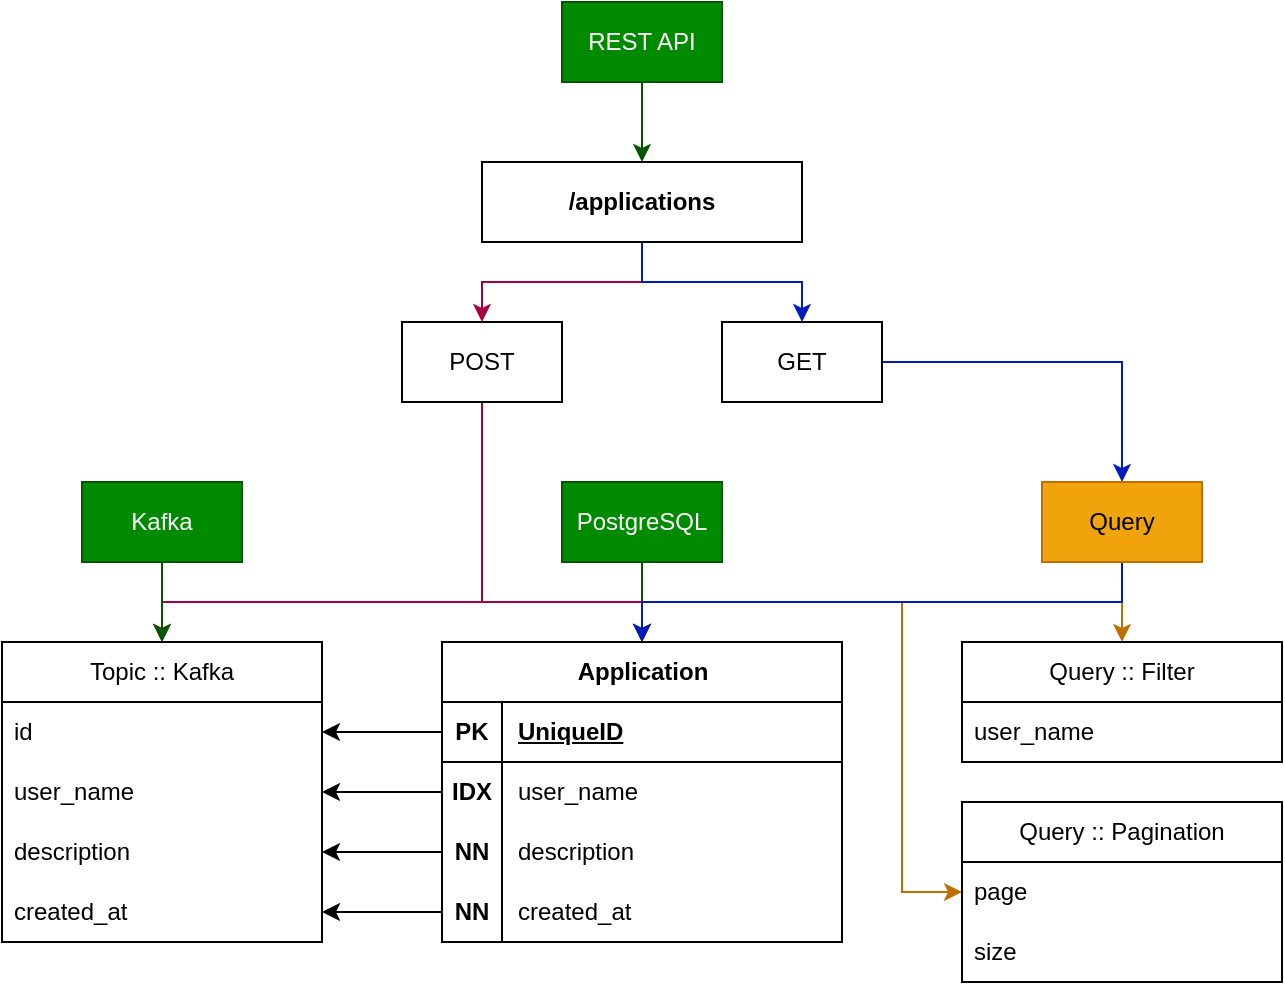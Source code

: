 <mxfile version="26.0.4">
  <diagram name="Page-1" id="U2o9H4dhODYUTWFSCKFU">
    <mxGraphModel dx="783" dy="758" grid="1" gridSize="10" guides="1" tooltips="1" connect="1" arrows="1" fold="1" page="1" pageScale="1" pageWidth="850" pageHeight="1100" math="0" shadow="0">
      <root>
        <mxCell id="0" />
        <mxCell id="1" parent="0" />
        <mxCell id="T1A0JYSn7Bl20UF-BHZc-7" style="edgeStyle=orthogonalEdgeStyle;rounded=0;orthogonalLoop=1;jettySize=auto;html=1;fillColor=#008a00;strokeColor=#005700;" edge="1" parent="1" source="T1A0JYSn7Bl20UF-BHZc-1" target="T1A0JYSn7Bl20UF-BHZc-6">
          <mxGeometry relative="1" as="geometry" />
        </mxCell>
        <mxCell id="T1A0JYSn7Bl20UF-BHZc-1" value="REST API" style="rounded=0;whiteSpace=wrap;html=1;fillColor=#008a00;fontColor=#ffffff;strokeColor=#005700;" vertex="1" parent="1">
          <mxGeometry x="400" y="200" width="80" height="40" as="geometry" />
        </mxCell>
        <mxCell id="T1A0JYSn7Bl20UF-BHZc-74" style="edgeStyle=orthogonalEdgeStyle;rounded=0;orthogonalLoop=1;jettySize=auto;html=1;fillColor=#d80073;strokeColor=#A50040;" edge="1" parent="1" source="T1A0JYSn7Bl20UF-BHZc-4" target="T1A0JYSn7Bl20UF-BHZc-15">
          <mxGeometry relative="1" as="geometry">
            <Array as="points">
              <mxPoint x="360" y="500" />
              <mxPoint x="440" y="500" />
            </Array>
          </mxGeometry>
        </mxCell>
        <mxCell id="T1A0JYSn7Bl20UF-BHZc-76" style="edgeStyle=orthogonalEdgeStyle;rounded=0;orthogonalLoop=1;jettySize=auto;html=1;fillColor=#d80073;strokeColor=#A50040;" edge="1" parent="1" source="T1A0JYSn7Bl20UF-BHZc-4" target="T1A0JYSn7Bl20UF-BHZc-66">
          <mxGeometry relative="1" as="geometry">
            <Array as="points">
              <mxPoint x="360" y="500" />
              <mxPoint x="200" y="500" />
            </Array>
          </mxGeometry>
        </mxCell>
        <mxCell id="T1A0JYSn7Bl20UF-BHZc-4" value="POST" style="whiteSpace=wrap;html=1;rounded=0;" vertex="1" parent="1">
          <mxGeometry x="320" y="360" width="80" height="40" as="geometry" />
        </mxCell>
        <mxCell id="T1A0JYSn7Bl20UF-BHZc-11" style="edgeStyle=orthogonalEdgeStyle;rounded=0;orthogonalLoop=1;jettySize=auto;html=1;fillColor=#d80073;strokeColor=#A50040;" edge="1" parent="1" source="T1A0JYSn7Bl20UF-BHZc-6" target="T1A0JYSn7Bl20UF-BHZc-4">
          <mxGeometry relative="1" as="geometry" />
        </mxCell>
        <mxCell id="T1A0JYSn7Bl20UF-BHZc-12" style="edgeStyle=orthogonalEdgeStyle;rounded=0;orthogonalLoop=1;jettySize=auto;html=1;fillColor=#0050ef;strokeColor=#001DBC;" edge="1" parent="1" source="T1A0JYSn7Bl20UF-BHZc-6" target="T1A0JYSn7Bl20UF-BHZc-8">
          <mxGeometry relative="1" as="geometry" />
        </mxCell>
        <mxCell id="T1A0JYSn7Bl20UF-BHZc-6" value="&lt;b&gt;/applications&lt;/b&gt;" style="whiteSpace=wrap;html=1;rounded=0;" vertex="1" parent="1">
          <mxGeometry x="360" y="280" width="160" height="40" as="geometry" />
        </mxCell>
        <mxCell id="T1A0JYSn7Bl20UF-BHZc-87" style="edgeStyle=orthogonalEdgeStyle;rounded=0;orthogonalLoop=1;jettySize=auto;html=1;fillColor=#0050ef;strokeColor=#001DBC;" edge="1" parent="1" source="T1A0JYSn7Bl20UF-BHZc-8" target="T1A0JYSn7Bl20UF-BHZc-82">
          <mxGeometry relative="1" as="geometry" />
        </mxCell>
        <mxCell id="T1A0JYSn7Bl20UF-BHZc-8" value="GET" style="whiteSpace=wrap;html=1;rounded=0;" vertex="1" parent="1">
          <mxGeometry x="480" y="360" width="80" height="40" as="geometry" />
        </mxCell>
        <mxCell id="T1A0JYSn7Bl20UF-BHZc-44" style="edgeStyle=orthogonalEdgeStyle;rounded=0;orthogonalLoop=1;jettySize=auto;html=1;fillColor=#008a00;strokeColor=#005700;" edge="1" parent="1" source="T1A0JYSn7Bl20UF-BHZc-13" target="T1A0JYSn7Bl20UF-BHZc-15">
          <mxGeometry relative="1" as="geometry" />
        </mxCell>
        <mxCell id="T1A0JYSn7Bl20UF-BHZc-13" value="PostgreSQL" style="rounded=0;whiteSpace=wrap;html=1;fillColor=#008a00;strokeColor=#005700;fontColor=#ffffff;" vertex="1" parent="1">
          <mxGeometry x="400" y="440" width="80" height="40" as="geometry" />
        </mxCell>
        <mxCell id="T1A0JYSn7Bl20UF-BHZc-72" style="edgeStyle=orthogonalEdgeStyle;rounded=0;orthogonalLoop=1;jettySize=auto;html=1;fillColor=#008a00;strokeColor=#005700;" edge="1" parent="1" source="T1A0JYSn7Bl20UF-BHZc-14" target="T1A0JYSn7Bl20UF-BHZc-66">
          <mxGeometry relative="1" as="geometry" />
        </mxCell>
        <mxCell id="T1A0JYSn7Bl20UF-BHZc-14" value="Kafka" style="rounded=0;whiteSpace=wrap;html=1;fillColor=#008a00;fontColor=#ffffff;strokeColor=#005700;" vertex="1" parent="1">
          <mxGeometry x="160" y="440" width="80" height="40" as="geometry" />
        </mxCell>
        <mxCell id="T1A0JYSn7Bl20UF-BHZc-15" value="Application" style="shape=table;startSize=30;container=1;collapsible=1;childLayout=tableLayout;fixedRows=1;rowLines=0;fontStyle=1;align=center;resizeLast=1;html=1;" vertex="1" parent="1">
          <mxGeometry x="340" y="520" width="200" height="150" as="geometry" />
        </mxCell>
        <mxCell id="T1A0JYSn7Bl20UF-BHZc-16" value="" style="shape=tableRow;horizontal=0;startSize=0;swimlaneHead=0;swimlaneBody=0;fillColor=none;collapsible=0;dropTarget=0;points=[[0,0.5],[1,0.5]];portConstraint=eastwest;top=0;left=0;right=0;bottom=1;" vertex="1" parent="T1A0JYSn7Bl20UF-BHZc-15">
          <mxGeometry y="30" width="200" height="30" as="geometry" />
        </mxCell>
        <mxCell id="T1A0JYSn7Bl20UF-BHZc-17" value="PK" style="shape=partialRectangle;connectable=0;fillColor=none;top=0;left=0;bottom=0;right=0;fontStyle=1;overflow=hidden;whiteSpace=wrap;html=1;" vertex="1" parent="T1A0JYSn7Bl20UF-BHZc-16">
          <mxGeometry width="30" height="30" as="geometry">
            <mxRectangle width="30" height="30" as="alternateBounds" />
          </mxGeometry>
        </mxCell>
        <mxCell id="T1A0JYSn7Bl20UF-BHZc-18" value="UniqueID" style="shape=partialRectangle;connectable=0;fillColor=none;top=0;left=0;bottom=0;right=0;align=left;spacingLeft=6;fontStyle=5;overflow=hidden;whiteSpace=wrap;html=1;" vertex="1" parent="T1A0JYSn7Bl20UF-BHZc-16">
          <mxGeometry x="30" width="170" height="30" as="geometry">
            <mxRectangle width="170" height="30" as="alternateBounds" />
          </mxGeometry>
        </mxCell>
        <mxCell id="T1A0JYSn7Bl20UF-BHZc-19" value="" style="shape=tableRow;horizontal=0;startSize=0;swimlaneHead=0;swimlaneBody=0;fillColor=none;collapsible=0;dropTarget=0;points=[[0,0.5],[1,0.5]];portConstraint=eastwest;top=0;left=0;right=0;bottom=0;" vertex="1" parent="T1A0JYSn7Bl20UF-BHZc-15">
          <mxGeometry y="60" width="200" height="30" as="geometry" />
        </mxCell>
        <mxCell id="T1A0JYSn7Bl20UF-BHZc-20" value="&lt;b&gt;IDX&lt;/b&gt;" style="shape=partialRectangle;connectable=0;fillColor=none;top=0;left=0;bottom=0;right=0;editable=1;overflow=hidden;whiteSpace=wrap;html=1;" vertex="1" parent="T1A0JYSn7Bl20UF-BHZc-19">
          <mxGeometry width="30" height="30" as="geometry">
            <mxRectangle width="30" height="30" as="alternateBounds" />
          </mxGeometry>
        </mxCell>
        <mxCell id="T1A0JYSn7Bl20UF-BHZc-21" value="user_name" style="shape=partialRectangle;connectable=0;fillColor=none;top=0;left=0;bottom=0;right=0;align=left;spacingLeft=6;overflow=hidden;whiteSpace=wrap;html=1;" vertex="1" parent="T1A0JYSn7Bl20UF-BHZc-19">
          <mxGeometry x="30" width="170" height="30" as="geometry">
            <mxRectangle width="170" height="30" as="alternateBounds" />
          </mxGeometry>
        </mxCell>
        <mxCell id="T1A0JYSn7Bl20UF-BHZc-22" value="" style="shape=tableRow;horizontal=0;startSize=0;swimlaneHead=0;swimlaneBody=0;fillColor=none;collapsible=0;dropTarget=0;points=[[0,0.5],[1,0.5]];portConstraint=eastwest;top=0;left=0;right=0;bottom=0;" vertex="1" parent="T1A0JYSn7Bl20UF-BHZc-15">
          <mxGeometry y="90" width="200" height="30" as="geometry" />
        </mxCell>
        <mxCell id="T1A0JYSn7Bl20UF-BHZc-23" value="&lt;b&gt;NN&lt;/b&gt;" style="shape=partialRectangle;connectable=0;fillColor=none;top=0;left=0;bottom=0;right=0;editable=1;overflow=hidden;whiteSpace=wrap;html=1;" vertex="1" parent="T1A0JYSn7Bl20UF-BHZc-22">
          <mxGeometry width="30" height="30" as="geometry">
            <mxRectangle width="30" height="30" as="alternateBounds" />
          </mxGeometry>
        </mxCell>
        <mxCell id="T1A0JYSn7Bl20UF-BHZc-24" value="description" style="shape=partialRectangle;connectable=0;fillColor=none;top=0;left=0;bottom=0;right=0;align=left;spacingLeft=6;overflow=hidden;whiteSpace=wrap;html=1;" vertex="1" parent="T1A0JYSn7Bl20UF-BHZc-22">
          <mxGeometry x="30" width="170" height="30" as="geometry">
            <mxRectangle width="170" height="30" as="alternateBounds" />
          </mxGeometry>
        </mxCell>
        <mxCell id="T1A0JYSn7Bl20UF-BHZc-25" value="" style="shape=tableRow;horizontal=0;startSize=0;swimlaneHead=0;swimlaneBody=0;fillColor=none;collapsible=0;dropTarget=0;points=[[0,0.5],[1,0.5]];portConstraint=eastwest;top=0;left=0;right=0;bottom=0;" vertex="1" parent="T1A0JYSn7Bl20UF-BHZc-15">
          <mxGeometry y="120" width="200" height="30" as="geometry" />
        </mxCell>
        <mxCell id="T1A0JYSn7Bl20UF-BHZc-26" value="&lt;b&gt;NN&lt;/b&gt;" style="shape=partialRectangle;connectable=0;fillColor=none;top=0;left=0;bottom=0;right=0;editable=1;overflow=hidden;whiteSpace=wrap;html=1;" vertex="1" parent="T1A0JYSn7Bl20UF-BHZc-25">
          <mxGeometry width="30" height="30" as="geometry">
            <mxRectangle width="30" height="30" as="alternateBounds" />
          </mxGeometry>
        </mxCell>
        <mxCell id="T1A0JYSn7Bl20UF-BHZc-27" value="created_at" style="shape=partialRectangle;connectable=0;fillColor=none;top=0;left=0;bottom=0;right=0;align=left;spacingLeft=6;overflow=hidden;whiteSpace=wrap;html=1;" vertex="1" parent="T1A0JYSn7Bl20UF-BHZc-25">
          <mxGeometry x="30" width="170" height="30" as="geometry">
            <mxRectangle width="170" height="30" as="alternateBounds" />
          </mxGeometry>
        </mxCell>
        <mxCell id="T1A0JYSn7Bl20UF-BHZc-28" value="Query :: Filter" style="swimlane;fontStyle=0;childLayout=stackLayout;horizontal=1;startSize=30;horizontalStack=0;resizeParent=1;resizeParentMax=0;resizeLast=0;collapsible=1;marginBottom=0;whiteSpace=wrap;html=1;" vertex="1" parent="1">
          <mxGeometry x="600" y="520" width="160" height="60" as="geometry" />
        </mxCell>
        <mxCell id="T1A0JYSn7Bl20UF-BHZc-29" value="user_name" style="text;strokeColor=none;fillColor=none;align=left;verticalAlign=middle;spacingLeft=4;spacingRight=4;overflow=hidden;points=[[0,0.5],[1,0.5]];portConstraint=eastwest;rotatable=0;whiteSpace=wrap;html=1;" vertex="1" parent="T1A0JYSn7Bl20UF-BHZc-28">
          <mxGeometry y="30" width="160" height="30" as="geometry" />
        </mxCell>
        <mxCell id="T1A0JYSn7Bl20UF-BHZc-32" value="Query :: Pagination" style="swimlane;fontStyle=0;childLayout=stackLayout;horizontal=1;startSize=30;horizontalStack=0;resizeParent=1;resizeParentMax=0;resizeLast=0;collapsible=1;marginBottom=0;whiteSpace=wrap;html=1;" vertex="1" parent="1">
          <mxGeometry x="600" y="600" width="160" height="90" as="geometry" />
        </mxCell>
        <mxCell id="T1A0JYSn7Bl20UF-BHZc-33" value="page" style="text;strokeColor=none;fillColor=none;align=left;verticalAlign=middle;spacingLeft=4;spacingRight=4;overflow=hidden;points=[[0,0.5],[1,0.5]];portConstraint=eastwest;rotatable=0;whiteSpace=wrap;html=1;" vertex="1" parent="T1A0JYSn7Bl20UF-BHZc-32">
          <mxGeometry y="30" width="160" height="30" as="geometry" />
        </mxCell>
        <mxCell id="T1A0JYSn7Bl20UF-BHZc-34" value="size" style="text;strokeColor=none;fillColor=none;align=left;verticalAlign=middle;spacingLeft=4;spacingRight=4;overflow=hidden;points=[[0,0.5],[1,0.5]];portConstraint=eastwest;rotatable=0;whiteSpace=wrap;html=1;" vertex="1" parent="T1A0JYSn7Bl20UF-BHZc-32">
          <mxGeometry y="60" width="160" height="30" as="geometry" />
        </mxCell>
        <mxCell id="T1A0JYSn7Bl20UF-BHZc-66" value="Topic :: Kafka" style="swimlane;fontStyle=0;childLayout=stackLayout;horizontal=1;startSize=30;horizontalStack=0;resizeParent=1;resizeParentMax=0;resizeLast=0;collapsible=1;marginBottom=0;whiteSpace=wrap;html=1;" vertex="1" parent="1">
          <mxGeometry x="120" y="520" width="160" height="150" as="geometry" />
        </mxCell>
        <mxCell id="T1A0JYSn7Bl20UF-BHZc-67" value="id" style="text;strokeColor=none;fillColor=none;align=left;verticalAlign=middle;spacingLeft=4;spacingRight=4;overflow=hidden;points=[[0,0.5],[1,0.5]];portConstraint=eastwest;rotatable=0;whiteSpace=wrap;html=1;" vertex="1" parent="T1A0JYSn7Bl20UF-BHZc-66">
          <mxGeometry y="30" width="160" height="30" as="geometry" />
        </mxCell>
        <mxCell id="T1A0JYSn7Bl20UF-BHZc-68" value="user_name" style="text;strokeColor=none;fillColor=none;align=left;verticalAlign=middle;spacingLeft=4;spacingRight=4;overflow=hidden;points=[[0,0.5],[1,0.5]];portConstraint=eastwest;rotatable=0;whiteSpace=wrap;html=1;" vertex="1" parent="T1A0JYSn7Bl20UF-BHZc-66">
          <mxGeometry y="60" width="160" height="30" as="geometry" />
        </mxCell>
        <mxCell id="T1A0JYSn7Bl20UF-BHZc-70" value="description" style="text;strokeColor=none;fillColor=none;align=left;verticalAlign=middle;spacingLeft=4;spacingRight=4;overflow=hidden;points=[[0,0.5],[1,0.5]];portConstraint=eastwest;rotatable=0;whiteSpace=wrap;html=1;" vertex="1" parent="T1A0JYSn7Bl20UF-BHZc-66">
          <mxGeometry y="90" width="160" height="30" as="geometry" />
        </mxCell>
        <mxCell id="T1A0JYSn7Bl20UF-BHZc-69" value="created_at" style="text;strokeColor=none;fillColor=none;align=left;verticalAlign=middle;spacingLeft=4;spacingRight=4;overflow=hidden;points=[[0,0.5],[1,0.5]];portConstraint=eastwest;rotatable=0;whiteSpace=wrap;html=1;" vertex="1" parent="T1A0JYSn7Bl20UF-BHZc-66">
          <mxGeometry y="120" width="160" height="30" as="geometry" />
        </mxCell>
        <mxCell id="T1A0JYSn7Bl20UF-BHZc-83" style="edgeStyle=orthogonalEdgeStyle;rounded=0;orthogonalLoop=1;jettySize=auto;html=1;fillColor=#f0a30a;strokeColor=#BD7000;" edge="1" parent="1" source="T1A0JYSn7Bl20UF-BHZc-82" target="T1A0JYSn7Bl20UF-BHZc-28">
          <mxGeometry relative="1" as="geometry" />
        </mxCell>
        <mxCell id="T1A0JYSn7Bl20UF-BHZc-84" style="edgeStyle=orthogonalEdgeStyle;rounded=0;orthogonalLoop=1;jettySize=auto;html=1;fillColor=#f0a30a;strokeColor=#BD7000;" edge="1" parent="1" source="T1A0JYSn7Bl20UF-BHZc-82" target="T1A0JYSn7Bl20UF-BHZc-32">
          <mxGeometry relative="1" as="geometry">
            <Array as="points">
              <mxPoint x="680" y="500" />
              <mxPoint x="570" y="500" />
              <mxPoint x="570" y="645" />
            </Array>
          </mxGeometry>
        </mxCell>
        <mxCell id="T1A0JYSn7Bl20UF-BHZc-88" style="edgeStyle=orthogonalEdgeStyle;rounded=0;orthogonalLoop=1;jettySize=auto;html=1;fillColor=#0050ef;strokeColor=#001DBC;" edge="1" parent="1" source="T1A0JYSn7Bl20UF-BHZc-82" target="T1A0JYSn7Bl20UF-BHZc-15">
          <mxGeometry relative="1" as="geometry">
            <Array as="points">
              <mxPoint x="680" y="500" />
              <mxPoint x="440" y="500" />
            </Array>
          </mxGeometry>
        </mxCell>
        <mxCell id="T1A0JYSn7Bl20UF-BHZc-82" value="Query" style="rounded=0;whiteSpace=wrap;html=1;fillColor=#f0a30a;strokeColor=#BD7000;fontColor=#000000;" vertex="1" parent="1">
          <mxGeometry x="640" y="440" width="80" height="40" as="geometry" />
        </mxCell>
        <mxCell id="T1A0JYSn7Bl20UF-BHZc-89" style="edgeStyle=orthogonalEdgeStyle;rounded=0;orthogonalLoop=1;jettySize=auto;html=1;" edge="1" parent="1" source="T1A0JYSn7Bl20UF-BHZc-25" target="T1A0JYSn7Bl20UF-BHZc-69">
          <mxGeometry relative="1" as="geometry" />
        </mxCell>
        <mxCell id="T1A0JYSn7Bl20UF-BHZc-90" style="edgeStyle=orthogonalEdgeStyle;rounded=0;orthogonalLoop=1;jettySize=auto;html=1;" edge="1" parent="1" source="T1A0JYSn7Bl20UF-BHZc-22" target="T1A0JYSn7Bl20UF-BHZc-70">
          <mxGeometry relative="1" as="geometry" />
        </mxCell>
        <mxCell id="T1A0JYSn7Bl20UF-BHZc-91" style="edgeStyle=orthogonalEdgeStyle;rounded=0;orthogonalLoop=1;jettySize=auto;html=1;" edge="1" parent="1" source="T1A0JYSn7Bl20UF-BHZc-19" target="T1A0JYSn7Bl20UF-BHZc-68">
          <mxGeometry relative="1" as="geometry" />
        </mxCell>
        <mxCell id="T1A0JYSn7Bl20UF-BHZc-92" style="edgeStyle=orthogonalEdgeStyle;rounded=0;orthogonalLoop=1;jettySize=auto;html=1;" edge="1" parent="1" source="T1A0JYSn7Bl20UF-BHZc-16" target="T1A0JYSn7Bl20UF-BHZc-67">
          <mxGeometry relative="1" as="geometry" />
        </mxCell>
      </root>
    </mxGraphModel>
  </diagram>
</mxfile>
